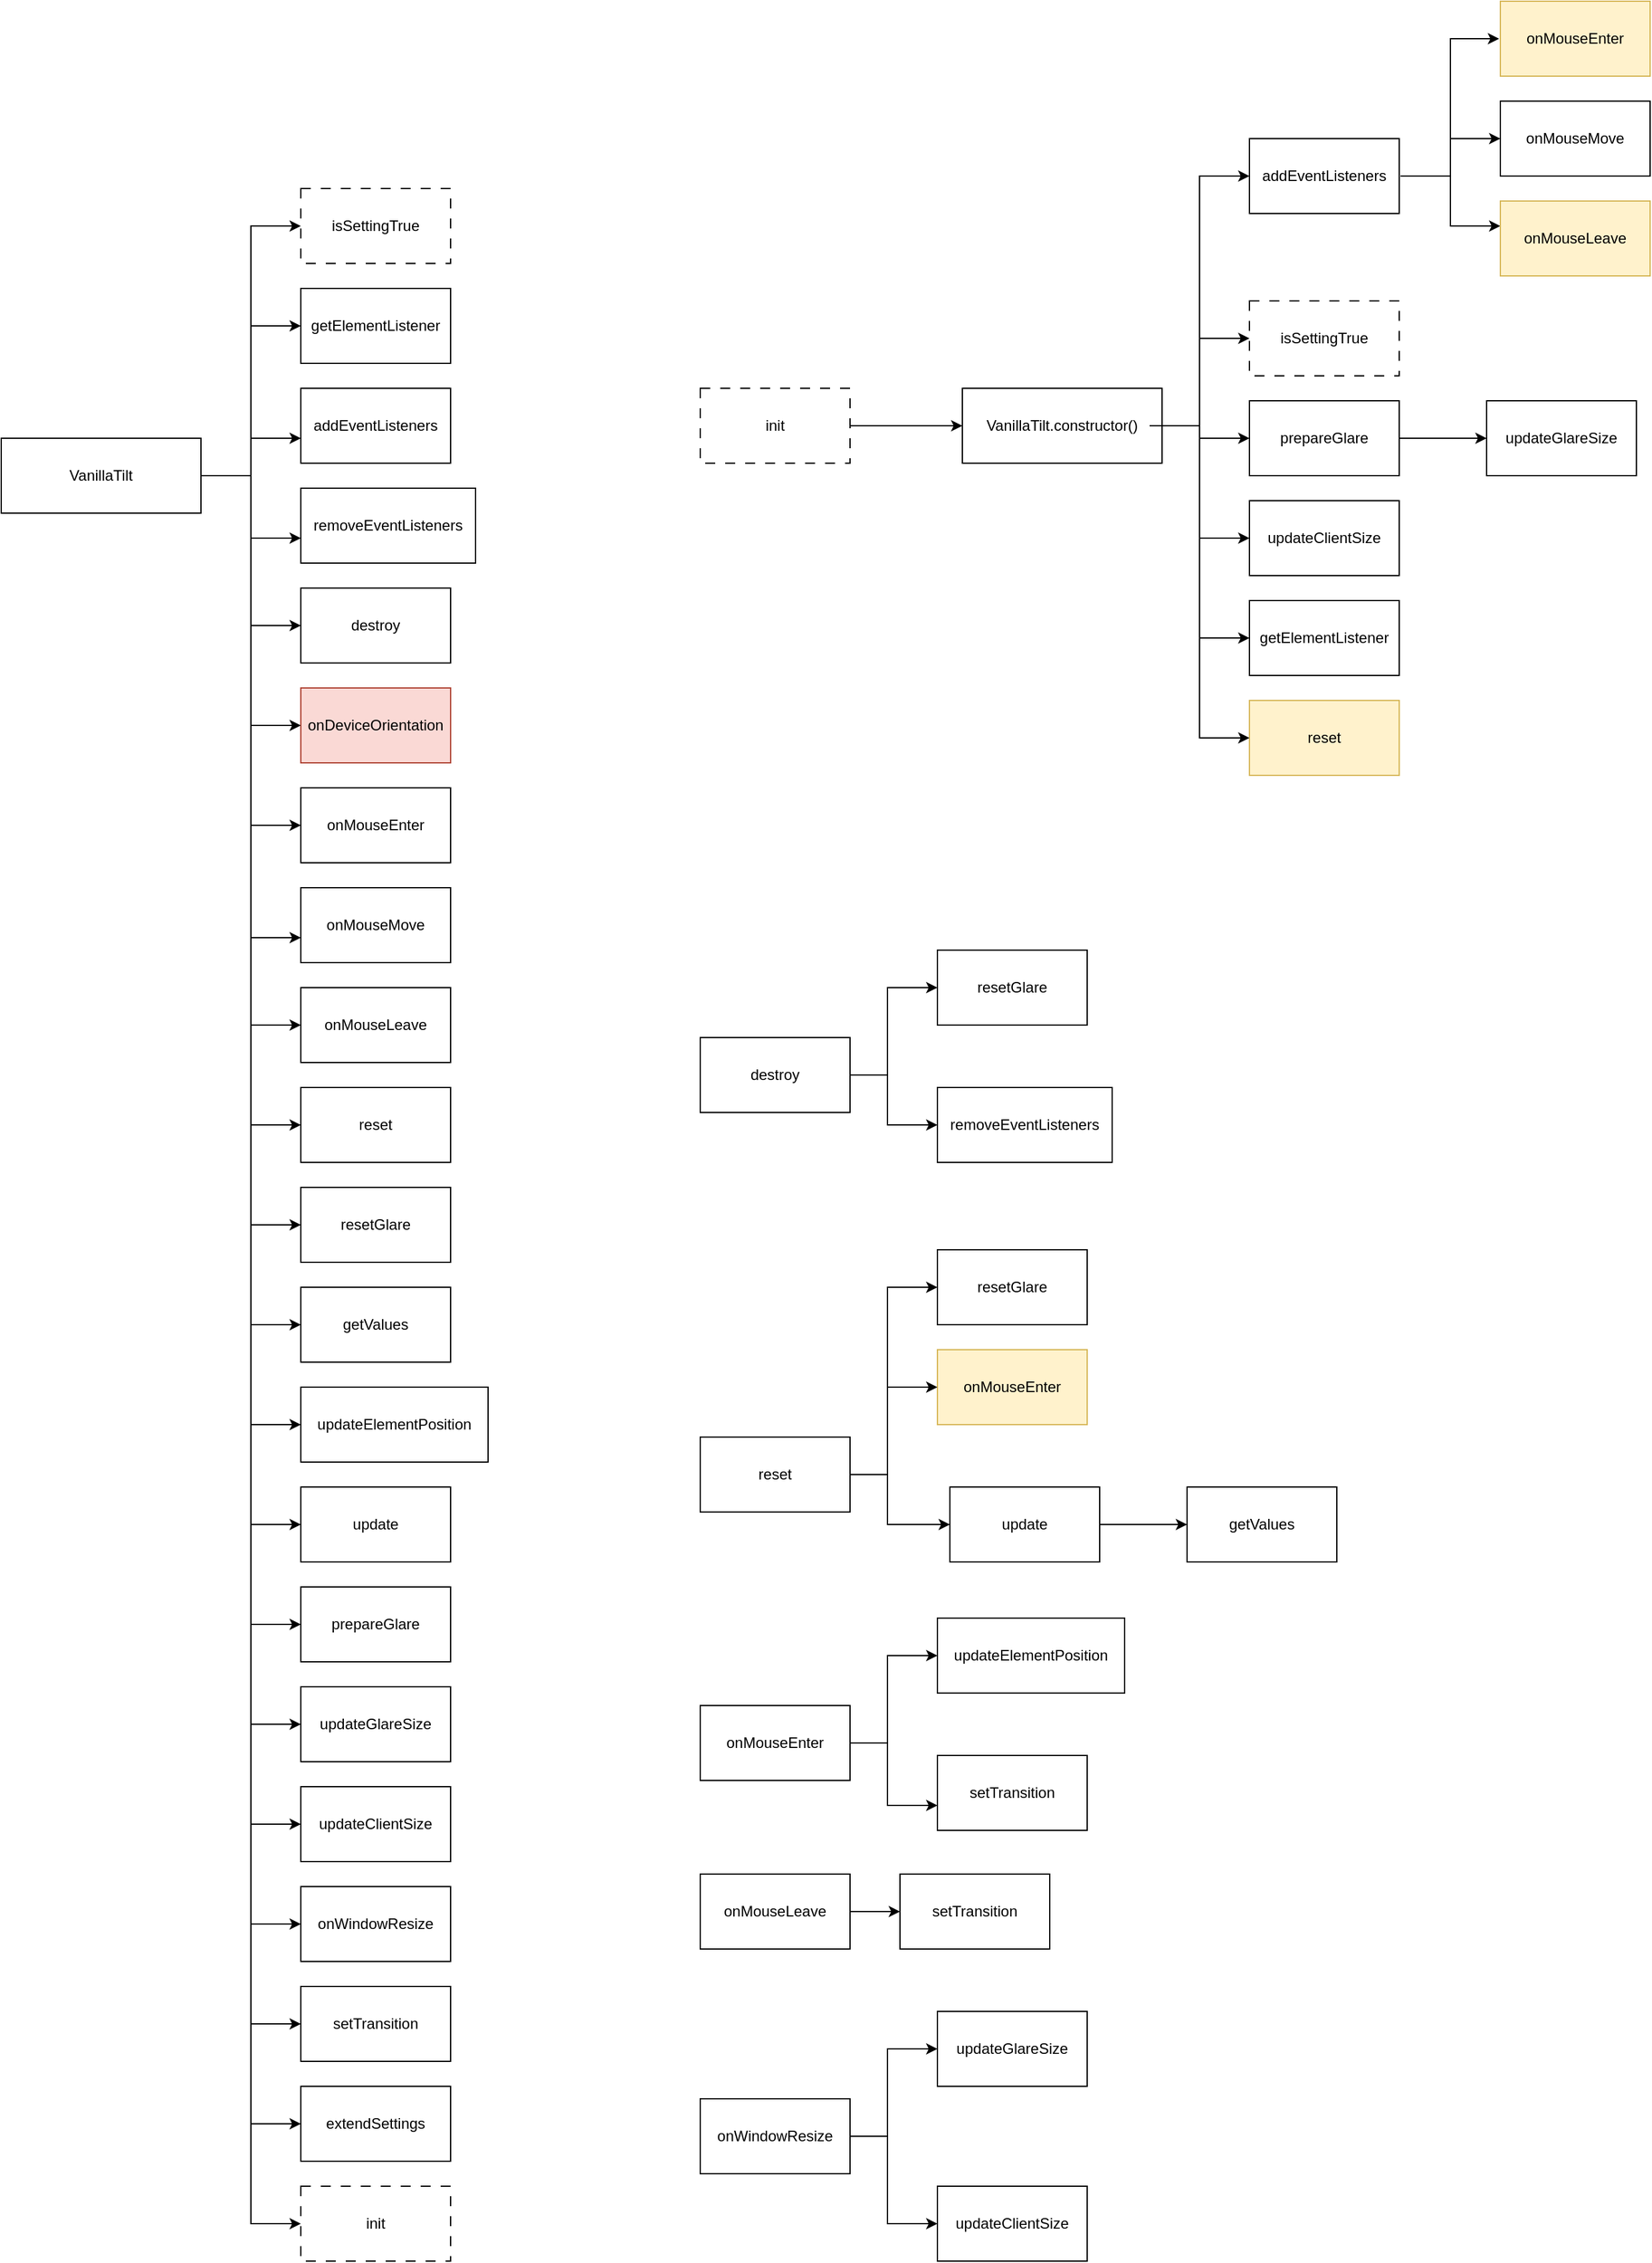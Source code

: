 <mxfile version="26.2.13">
  <diagram name="Страница — 1" id="N5-ZxSQcXmp0OHKJQvgm">
    <mxGraphModel dx="2068" dy="2272" grid="1" gridSize="10" guides="1" tooltips="1" connect="1" arrows="1" fold="1" page="1" pageScale="1" pageWidth="827" pageHeight="1169" math="0" shadow="0">
      <root>
        <mxCell id="0" />
        <mxCell id="1" parent="0" />
        <mxCell id="ayh318rgnSmfKhWwx1QB-1" value="VanillaTilt" style="rounded=0;whiteSpace=wrap;html=1;" parent="1" vertex="1">
          <mxGeometry x="40" y="280" width="160" height="60" as="geometry" />
        </mxCell>
        <mxCell id="ayh318rgnSmfKhWwx1QB-2" value="isSettingTrue" style="rounded=0;whiteSpace=wrap;html=1;dashed=1;dashPattern=8 8;" parent="1" vertex="1">
          <mxGeometry x="280" y="80" width="120" height="60" as="geometry" />
        </mxCell>
        <mxCell id="ayh318rgnSmfKhWwx1QB-4" value="getElementListener" style="rounded=0;whiteSpace=wrap;html=1;" parent="1" vertex="1">
          <mxGeometry x="280" y="160" width="120" height="60" as="geometry" />
        </mxCell>
        <mxCell id="ayh318rgnSmfKhWwx1QB-6" value="addEventListeners" style="rounded=0;whiteSpace=wrap;html=1;" parent="1" vertex="1">
          <mxGeometry x="280" y="240" width="120" height="60" as="geometry" />
        </mxCell>
        <mxCell id="ayh318rgnSmfKhWwx1QB-9" value="removeEventListeners" style="rounded=0;whiteSpace=wrap;html=1;" parent="1" vertex="1">
          <mxGeometry x="280" y="320" width="140" height="60" as="geometry" />
        </mxCell>
        <mxCell id="ayh318rgnSmfKhWwx1QB-11" value="destroy" style="rounded=0;whiteSpace=wrap;html=1;" parent="1" vertex="1">
          <mxGeometry x="280" y="400" width="120" height="60" as="geometry" />
        </mxCell>
        <mxCell id="ayh318rgnSmfKhWwx1QB-13" value="onDeviceOrientation" style="rounded=0;whiteSpace=wrap;html=1;fillColor=#fad9d5;strokeColor=#ae4132;" parent="1" vertex="1">
          <mxGeometry x="280" y="480" width="120" height="60" as="geometry" />
        </mxCell>
        <mxCell id="ayh318rgnSmfKhWwx1QB-16" value="" style="endArrow=classic;html=1;rounded=0;exitX=1;exitY=0.5;exitDx=0;exitDy=0;entryX=0;entryY=0.5;entryDx=0;entryDy=0;" parent="1" source="ayh318rgnSmfKhWwx1QB-1" target="ayh318rgnSmfKhWwx1QB-2" edge="1">
          <mxGeometry width="50" height="50" relative="1" as="geometry">
            <mxPoint x="330" y="330" as="sourcePoint" />
            <mxPoint x="220" y="130" as="targetPoint" />
            <Array as="points">
              <mxPoint x="240" y="310" />
              <mxPoint x="240" y="110" />
            </Array>
          </mxGeometry>
        </mxCell>
        <mxCell id="ayh318rgnSmfKhWwx1QB-17" value="" style="endArrow=classic;html=1;rounded=0;entryX=0;entryY=0.5;entryDx=0;entryDy=0;exitX=1;exitY=0.5;exitDx=0;exitDy=0;" parent="1" source="ayh318rgnSmfKhWwx1QB-1" target="ayh318rgnSmfKhWwx1QB-4" edge="1">
          <mxGeometry width="50" height="50" relative="1" as="geometry">
            <mxPoint x="210" y="330" as="sourcePoint" />
            <mxPoint x="280" y="130" as="targetPoint" />
            <Array as="points">
              <mxPoint x="240" y="310" />
              <mxPoint x="240" y="190" />
            </Array>
          </mxGeometry>
        </mxCell>
        <mxCell id="ayh318rgnSmfKhWwx1QB-18" value="" style="endArrow=classic;html=1;rounded=0;entryX=0;entryY=0.5;entryDx=0;entryDy=0;exitX=1;exitY=0.5;exitDx=0;exitDy=0;" parent="1" source="ayh318rgnSmfKhWwx1QB-1" edge="1">
          <mxGeometry width="50" height="50" relative="1" as="geometry">
            <mxPoint x="210" y="340" as="sourcePoint" />
            <mxPoint x="280" y="280" as="targetPoint" />
            <Array as="points">
              <mxPoint x="240" y="310" />
              <mxPoint x="240" y="280" />
            </Array>
          </mxGeometry>
        </mxCell>
        <mxCell id="ayh318rgnSmfKhWwx1QB-19" value="" style="endArrow=classic;html=1;rounded=0;entryX=0;entryY=0.5;entryDx=0;entryDy=0;" parent="1" target="ayh318rgnSmfKhWwx1QB-13" edge="1">
          <mxGeometry width="50" height="50" relative="1" as="geometry">
            <mxPoint x="240" y="310" as="sourcePoint" />
            <mxPoint x="240" y="650" as="targetPoint" />
            <Array as="points">
              <mxPoint x="240" y="510" />
            </Array>
          </mxGeometry>
        </mxCell>
        <mxCell id="ayh318rgnSmfKhWwx1QB-20" value="" style="endArrow=classic;html=1;rounded=0;entryX=0;entryY=0.5;entryDx=0;entryDy=0;" parent="1" edge="1">
          <mxGeometry width="50" height="50" relative="1" as="geometry">
            <mxPoint x="240" y="230" as="sourcePoint" />
            <mxPoint x="280" y="430" as="targetPoint" />
            <Array as="points">
              <mxPoint x="240" y="430" />
            </Array>
          </mxGeometry>
        </mxCell>
        <mxCell id="ayh318rgnSmfKhWwx1QB-21" value="" style="endArrow=classic;html=1;rounded=0;entryX=0;entryY=0.5;entryDx=0;entryDy=0;" parent="1" edge="1">
          <mxGeometry width="50" height="50" relative="1" as="geometry">
            <mxPoint x="240" y="160" as="sourcePoint" />
            <mxPoint x="280" y="360" as="targetPoint" />
            <Array as="points">
              <mxPoint x="240" y="360" />
            </Array>
          </mxGeometry>
        </mxCell>
        <mxCell id="ayh318rgnSmfKhWwx1QB-22" value="onMouseEnter" style="rounded=0;whiteSpace=wrap;html=1;" parent="1" vertex="1">
          <mxGeometry x="280" y="560" width="120" height="60" as="geometry" />
        </mxCell>
        <mxCell id="ayh318rgnSmfKhWwx1QB-23" value="" style="endArrow=classic;html=1;rounded=0;" parent="1" target="ayh318rgnSmfKhWwx1QB-22" edge="1">
          <mxGeometry width="50" height="50" relative="1" as="geometry">
            <mxPoint x="240" y="390" as="sourcePoint" />
            <mxPoint x="280" y="590" as="targetPoint" />
            <Array as="points">
              <mxPoint x="240" y="590" />
            </Array>
          </mxGeometry>
        </mxCell>
        <mxCell id="ayh318rgnSmfKhWwx1QB-24" value="onMouseMove" style="rounded=0;whiteSpace=wrap;html=1;" parent="1" vertex="1">
          <mxGeometry x="280" y="640" width="120" height="60" as="geometry" />
        </mxCell>
        <mxCell id="ayh318rgnSmfKhWwx1QB-25" value="" style="endArrow=classic;html=1;rounded=0;" parent="1" edge="1">
          <mxGeometry width="50" height="50" relative="1" as="geometry">
            <mxPoint x="240" y="480" as="sourcePoint" />
            <mxPoint x="280" y="680" as="targetPoint" />
            <Array as="points">
              <mxPoint x="240" y="680" />
            </Array>
          </mxGeometry>
        </mxCell>
        <mxCell id="ayh318rgnSmfKhWwx1QB-26" value="onMouseLeave" style="rounded=0;whiteSpace=wrap;html=1;" parent="1" vertex="1">
          <mxGeometry x="280" y="720" width="120" height="60" as="geometry" />
        </mxCell>
        <mxCell id="ayh318rgnSmfKhWwx1QB-27" value="" style="endArrow=classic;html=1;rounded=0;" parent="1" edge="1">
          <mxGeometry width="50" height="50" relative="1" as="geometry">
            <mxPoint x="240" y="550" as="sourcePoint" />
            <mxPoint x="280" y="750" as="targetPoint" />
            <Array as="points">
              <mxPoint x="240" y="750" />
            </Array>
          </mxGeometry>
        </mxCell>
        <mxCell id="ayh318rgnSmfKhWwx1QB-28" value="reset" style="rounded=0;whiteSpace=wrap;html=1;" parent="1" vertex="1">
          <mxGeometry x="280" y="800" width="120" height="60" as="geometry" />
        </mxCell>
        <mxCell id="ayh318rgnSmfKhWwx1QB-29" value="" style="endArrow=classic;html=1;rounded=0;" parent="1" edge="1">
          <mxGeometry width="50" height="50" relative="1" as="geometry">
            <mxPoint x="240" y="630" as="sourcePoint" />
            <mxPoint x="280" y="830" as="targetPoint" />
            <Array as="points">
              <mxPoint x="240" y="830" />
            </Array>
          </mxGeometry>
        </mxCell>
        <mxCell id="ayh318rgnSmfKhWwx1QB-30" value="resetGlare" style="rounded=0;whiteSpace=wrap;html=1;" parent="1" vertex="1">
          <mxGeometry x="280" y="880" width="120" height="60" as="geometry" />
        </mxCell>
        <mxCell id="ayh318rgnSmfKhWwx1QB-31" value="" style="endArrow=classic;html=1;rounded=0;" parent="1" edge="1">
          <mxGeometry width="50" height="50" relative="1" as="geometry">
            <mxPoint x="240" y="710" as="sourcePoint" />
            <mxPoint x="280" y="910" as="targetPoint" />
            <Array as="points">
              <mxPoint x="240" y="910" />
            </Array>
          </mxGeometry>
        </mxCell>
        <mxCell id="ayh318rgnSmfKhWwx1QB-32" value="getValues" style="rounded=0;whiteSpace=wrap;html=1;" parent="1" vertex="1">
          <mxGeometry x="280" y="960" width="120" height="60" as="geometry" />
        </mxCell>
        <mxCell id="ayh318rgnSmfKhWwx1QB-33" value="" style="endArrow=classic;html=1;rounded=0;" parent="1" edge="1">
          <mxGeometry width="50" height="50" relative="1" as="geometry">
            <mxPoint x="240" y="790" as="sourcePoint" />
            <mxPoint x="280" y="990" as="targetPoint" />
            <Array as="points">
              <mxPoint x="240" y="990" />
            </Array>
          </mxGeometry>
        </mxCell>
        <mxCell id="ayh318rgnSmfKhWwx1QB-34" value="updateElementPosition" style="rounded=0;whiteSpace=wrap;html=1;" parent="1" vertex="1">
          <mxGeometry x="280" y="1040" width="150" height="60" as="geometry" />
        </mxCell>
        <mxCell id="ayh318rgnSmfKhWwx1QB-35" value="" style="endArrow=classic;html=1;rounded=0;" parent="1" edge="1">
          <mxGeometry width="50" height="50" relative="1" as="geometry">
            <mxPoint x="240" y="870" as="sourcePoint" />
            <mxPoint x="280" y="1070" as="targetPoint" />
            <Array as="points">
              <mxPoint x="240" y="1070" />
            </Array>
          </mxGeometry>
        </mxCell>
        <mxCell id="ayh318rgnSmfKhWwx1QB-37" value="" style="endArrow=classic;html=1;rounded=0;" parent="1" edge="1">
          <mxGeometry width="50" height="50" relative="1" as="geometry">
            <mxPoint x="240" y="950" as="sourcePoint" />
            <mxPoint x="280" y="1150" as="targetPoint" />
            <Array as="points">
              <mxPoint x="240" y="1150" />
            </Array>
          </mxGeometry>
        </mxCell>
        <mxCell id="ayh318rgnSmfKhWwx1QB-39" value="update" style="rounded=0;whiteSpace=wrap;html=1;" parent="1" vertex="1">
          <mxGeometry x="280" y="1120" width="120" height="60" as="geometry" />
        </mxCell>
        <mxCell id="ayh318rgnSmfKhWwx1QB-40" value="prepareGlare" style="rounded=0;whiteSpace=wrap;html=1;" parent="1" vertex="1">
          <mxGeometry x="280" y="1200" width="120" height="60" as="geometry" />
        </mxCell>
        <mxCell id="ayh318rgnSmfKhWwx1QB-41" value="" style="endArrow=classic;html=1;rounded=0;" parent="1" edge="1">
          <mxGeometry width="50" height="50" relative="1" as="geometry">
            <mxPoint x="240" y="1030" as="sourcePoint" />
            <mxPoint x="280" y="1230" as="targetPoint" />
            <Array as="points">
              <mxPoint x="240" y="1230" />
            </Array>
          </mxGeometry>
        </mxCell>
        <mxCell id="ayh318rgnSmfKhWwx1QB-42" value="updateGlareSize" style="rounded=0;whiteSpace=wrap;html=1;" parent="1" vertex="1">
          <mxGeometry x="280" y="1280" width="120" height="60" as="geometry" />
        </mxCell>
        <mxCell id="ayh318rgnSmfKhWwx1QB-43" value="" style="endArrow=classic;html=1;rounded=0;" parent="1" edge="1">
          <mxGeometry width="50" height="50" relative="1" as="geometry">
            <mxPoint x="240" y="1110" as="sourcePoint" />
            <mxPoint x="280" y="1310" as="targetPoint" />
            <Array as="points">
              <mxPoint x="240" y="1310" />
            </Array>
          </mxGeometry>
        </mxCell>
        <mxCell id="ayh318rgnSmfKhWwx1QB-44" value="updateClientSize" style="rounded=0;whiteSpace=wrap;html=1;" parent="1" vertex="1">
          <mxGeometry x="280" y="1360" width="120" height="60" as="geometry" />
        </mxCell>
        <mxCell id="ayh318rgnSmfKhWwx1QB-45" value="" style="endArrow=classic;html=1;rounded=0;" parent="1" edge="1">
          <mxGeometry width="50" height="50" relative="1" as="geometry">
            <mxPoint x="240" y="1190" as="sourcePoint" />
            <mxPoint x="280" y="1390" as="targetPoint" />
            <Array as="points">
              <mxPoint x="240" y="1390" />
            </Array>
          </mxGeometry>
        </mxCell>
        <mxCell id="ayh318rgnSmfKhWwx1QB-46" value="onWindowResize" style="rounded=0;whiteSpace=wrap;html=1;" parent="1" vertex="1">
          <mxGeometry x="280" y="1440" width="120" height="60" as="geometry" />
        </mxCell>
        <mxCell id="ayh318rgnSmfKhWwx1QB-47" value="" style="endArrow=classic;html=1;rounded=0;" parent="1" edge="1">
          <mxGeometry width="50" height="50" relative="1" as="geometry">
            <mxPoint x="240" y="1270" as="sourcePoint" />
            <mxPoint x="280" y="1470" as="targetPoint" />
            <Array as="points">
              <mxPoint x="240" y="1470" />
            </Array>
          </mxGeometry>
        </mxCell>
        <mxCell id="ayh318rgnSmfKhWwx1QB-48" value="setTransition" style="rounded=0;whiteSpace=wrap;html=1;" parent="1" vertex="1">
          <mxGeometry x="280" y="1520" width="120" height="60" as="geometry" />
        </mxCell>
        <mxCell id="ayh318rgnSmfKhWwx1QB-49" value="" style="endArrow=classic;html=1;rounded=0;" parent="1" edge="1">
          <mxGeometry width="50" height="50" relative="1" as="geometry">
            <mxPoint x="240" y="1350" as="sourcePoint" />
            <mxPoint x="280" y="1550" as="targetPoint" />
            <Array as="points">
              <mxPoint x="240" y="1550" />
            </Array>
          </mxGeometry>
        </mxCell>
        <mxCell id="ayh318rgnSmfKhWwx1QB-50" value="extendSettings" style="rounded=0;whiteSpace=wrap;html=1;" parent="1" vertex="1">
          <mxGeometry x="280" y="1600" width="120" height="60" as="geometry" />
        </mxCell>
        <mxCell id="ayh318rgnSmfKhWwx1QB-51" value="" style="endArrow=classic;html=1;rounded=0;" parent="1" edge="1">
          <mxGeometry width="50" height="50" relative="1" as="geometry">
            <mxPoint x="240" y="1430" as="sourcePoint" />
            <mxPoint x="280" y="1630" as="targetPoint" />
            <Array as="points">
              <mxPoint x="240" y="1630" />
            </Array>
          </mxGeometry>
        </mxCell>
        <mxCell id="ayh318rgnSmfKhWwx1QB-52" value="init" style="rounded=0;whiteSpace=wrap;html=1;dashed=1;dashPattern=8 8;" parent="1" vertex="1">
          <mxGeometry x="280" y="1680" width="120" height="60" as="geometry" />
        </mxCell>
        <mxCell id="ayh318rgnSmfKhWwx1QB-53" value="" style="endArrow=classic;html=1;rounded=0;" parent="1" edge="1">
          <mxGeometry width="50" height="50" relative="1" as="geometry">
            <mxPoint x="240" y="1510" as="sourcePoint" />
            <mxPoint x="280" y="1710" as="targetPoint" />
            <Array as="points">
              <mxPoint x="240" y="1710" />
            </Array>
          </mxGeometry>
        </mxCell>
        <mxCell id="VMCY2TgG7IbbnuBbwzfu-1" value="init" style="rounded=0;whiteSpace=wrap;html=1;dashed=1;dashPattern=8 8;" parent="1" vertex="1">
          <mxGeometry x="600" y="240" width="120" height="60" as="geometry" />
        </mxCell>
        <mxCell id="VMCY2TgG7IbbnuBbwzfu-2" value="" style="endArrow=classic;html=1;rounded=0;exitX=1;exitY=0.5;exitDx=0;exitDy=0;" parent="1" source="VMCY2TgG7IbbnuBbwzfu-1" target="VMCY2TgG7IbbnuBbwzfu-3" edge="1">
          <mxGeometry width="50" height="50" relative="1" as="geometry">
            <mxPoint x="390" y="410" as="sourcePoint" />
            <mxPoint x="810" y="270" as="targetPoint" />
          </mxGeometry>
        </mxCell>
        <mxCell id="VMCY2TgG7IbbnuBbwzfu-3" value="VanillaTilt.constructor()" style="rounded=0;whiteSpace=wrap;html=1;" parent="1" vertex="1">
          <mxGeometry x="810" y="240" width="160" height="60" as="geometry" />
        </mxCell>
        <mxCell id="VMCY2TgG7IbbnuBbwzfu-4" value="getElementListener" style="rounded=0;whiteSpace=wrap;html=1;" parent="1" vertex="1">
          <mxGeometry x="1040" y="410" width="120" height="60" as="geometry" />
        </mxCell>
        <mxCell id="VMCY2TgG7IbbnuBbwzfu-6" value="isSettingTrue" style="rounded=0;whiteSpace=wrap;html=1;dashed=1;dashPattern=8 8;" parent="1" vertex="1">
          <mxGeometry x="1040" y="170" width="120" height="60" as="geometry" />
        </mxCell>
        <mxCell id="VMCY2TgG7IbbnuBbwzfu-7" value="" style="endArrow=classic;html=1;rounded=0;exitX=1;exitY=0.5;exitDx=0;exitDy=0;entryX=0;entryY=0.5;entryDx=0;entryDy=0;" parent="1" target="VMCY2TgG7IbbnuBbwzfu-6" edge="1">
          <mxGeometry width="50" height="50" relative="1" as="geometry">
            <mxPoint x="970" y="270" as="sourcePoint" />
            <mxPoint x="1040" y="120" as="targetPoint" />
            <Array as="points">
              <mxPoint x="1000" y="270" />
              <mxPoint x="1000" y="200" />
            </Array>
          </mxGeometry>
        </mxCell>
        <mxCell id="VMCY2TgG7IbbnuBbwzfu-8" value="prepareGlare" style="rounded=0;whiteSpace=wrap;html=1;" parent="1" vertex="1">
          <mxGeometry x="1040" y="250" width="120" height="60" as="geometry" />
        </mxCell>
        <mxCell id="VMCY2TgG7IbbnuBbwzfu-10" value="updateClientSize" style="rounded=0;whiteSpace=wrap;html=1;" parent="1" vertex="1">
          <mxGeometry x="1040" y="330" width="120" height="60" as="geometry" />
        </mxCell>
        <mxCell id="VMCY2TgG7IbbnuBbwzfu-11" value="" style="endArrow=classic;html=1;rounded=0;entryX=0;entryY=0.5;entryDx=0;entryDy=0;" parent="1" edge="1">
          <mxGeometry width="50" height="50" relative="1" as="geometry">
            <mxPoint x="1000" y="160" as="sourcePoint" />
            <mxPoint x="1040" y="360" as="targetPoint" />
            <Array as="points">
              <mxPoint x="1000" y="360" />
            </Array>
          </mxGeometry>
        </mxCell>
        <mxCell id="VMCY2TgG7IbbnuBbwzfu-12" value="" style="endArrow=classic;html=1;rounded=0;entryX=0;entryY=0.5;entryDx=0;entryDy=0;" parent="1" edge="1">
          <mxGeometry width="50" height="50" relative="1" as="geometry">
            <mxPoint x="1000" y="170" as="sourcePoint" />
            <mxPoint x="1040" y="280" as="targetPoint" />
            <Array as="points">
              <mxPoint x="1000" y="280" />
            </Array>
          </mxGeometry>
        </mxCell>
        <mxCell id="VMCY2TgG7IbbnuBbwzfu-13" value="addEventListeners" style="rounded=0;whiteSpace=wrap;html=1;" parent="1" vertex="1">
          <mxGeometry x="1040" y="40" width="120" height="60" as="geometry" />
        </mxCell>
        <mxCell id="VMCY2TgG7IbbnuBbwzfu-14" value="" style="endArrow=classic;html=1;rounded=0;entryX=0;entryY=0.5;entryDx=0;entryDy=0;" parent="1" edge="1">
          <mxGeometry width="50" height="50" relative="1" as="geometry">
            <mxPoint x="1000" y="240" as="sourcePoint" />
            <mxPoint x="1040" y="440" as="targetPoint" />
            <Array as="points">
              <mxPoint x="1000" y="440" />
            </Array>
          </mxGeometry>
        </mxCell>
        <mxCell id="VMCY2TgG7IbbnuBbwzfu-15" value="reset" style="rounded=0;whiteSpace=wrap;html=1;fillColor=#fff2cc;strokeColor=#d6b656;" parent="1" vertex="1">
          <mxGeometry x="1040" y="490" width="120" height="60" as="geometry" />
        </mxCell>
        <mxCell id="VMCY2TgG7IbbnuBbwzfu-16" value="" style="endArrow=classic;html=1;rounded=0;entryX=0;entryY=0.5;entryDx=0;entryDy=0;" parent="1" edge="1">
          <mxGeometry width="50" height="50" relative="1" as="geometry">
            <mxPoint x="1000" y="320" as="sourcePoint" />
            <mxPoint x="1040" y="520" as="targetPoint" />
            <Array as="points">
              <mxPoint x="1000" y="520" />
            </Array>
          </mxGeometry>
        </mxCell>
        <mxCell id="VMCY2TgG7IbbnuBbwzfu-17" value="updateGlareSize" style="rounded=0;whiteSpace=wrap;html=1;" parent="1" vertex="1">
          <mxGeometry x="1230" y="250" width="120" height="60" as="geometry" />
        </mxCell>
        <mxCell id="VMCY2TgG7IbbnuBbwzfu-18" value="" style="endArrow=classic;html=1;rounded=0;exitX=1;exitY=0.5;exitDx=0;exitDy=0;entryX=0;entryY=0.5;entryDx=0;entryDy=0;" parent="1" source="VMCY2TgG7IbbnuBbwzfu-8" target="VMCY2TgG7IbbnuBbwzfu-17" edge="1">
          <mxGeometry width="50" height="50" relative="1" as="geometry">
            <mxPoint x="930" y="420" as="sourcePoint" />
            <mxPoint x="980" y="370" as="targetPoint" />
          </mxGeometry>
        </mxCell>
        <mxCell id="VMCY2TgG7IbbnuBbwzfu-47" value="destroy" style="rounded=0;whiteSpace=wrap;html=1;" parent="1" vertex="1">
          <mxGeometry x="600" y="760" width="120" height="60" as="geometry" />
        </mxCell>
        <mxCell id="VMCY2TgG7IbbnuBbwzfu-49" value="resetGlare" style="rounded=0;whiteSpace=wrap;html=1;" parent="1" vertex="1">
          <mxGeometry x="790" y="690" width="120" height="60" as="geometry" />
        </mxCell>
        <mxCell id="VMCY2TgG7IbbnuBbwzfu-50" value="" style="endArrow=classic;html=1;rounded=0;exitX=1;exitY=0.5;exitDx=0;exitDy=0;" parent="1" edge="1">
          <mxGeometry width="50" height="50" relative="1" as="geometry">
            <mxPoint x="720" y="790" as="sourcePoint" />
            <mxPoint x="790" y="720" as="targetPoint" />
            <Array as="points">
              <mxPoint x="750" y="790" />
              <mxPoint x="750" y="720" />
            </Array>
          </mxGeometry>
        </mxCell>
        <mxCell id="VMCY2TgG7IbbnuBbwzfu-51" value="removeEventListeners" style="rounded=0;whiteSpace=wrap;html=1;" parent="1" vertex="1">
          <mxGeometry x="790" y="800" width="140" height="60" as="geometry" />
        </mxCell>
        <mxCell id="VMCY2TgG7IbbnuBbwzfu-52" value="" style="endArrow=classic;html=1;rounded=0;entryX=0;entryY=0.5;entryDx=0;entryDy=0;" parent="1" edge="1">
          <mxGeometry width="50" height="50" relative="1" as="geometry">
            <mxPoint x="750" y="720" as="sourcePoint" />
            <mxPoint x="790" y="830" as="targetPoint" />
            <Array as="points">
              <mxPoint x="750" y="830" />
            </Array>
          </mxGeometry>
        </mxCell>
        <mxCell id="VMCY2TgG7IbbnuBbwzfu-66" value="reset" style="rounded=0;whiteSpace=wrap;html=1;" parent="1" vertex="1">
          <mxGeometry x="600" y="1080" width="120" height="60" as="geometry" />
        </mxCell>
        <mxCell id="VMCY2TgG7IbbnuBbwzfu-68" value="onMouseEnter" style="rounded=0;whiteSpace=wrap;html=1;fillColor=#fff2cc;strokeColor=#d6b656;" parent="1" vertex="1">
          <mxGeometry x="790" y="1010" width="120" height="60" as="geometry" />
        </mxCell>
        <mxCell id="VMCY2TgG7IbbnuBbwzfu-69" value="resetGlare" style="rounded=0;whiteSpace=wrap;html=1;" parent="1" vertex="1">
          <mxGeometry x="790" y="930" width="120" height="60" as="geometry" />
        </mxCell>
        <mxCell id="VMCY2TgG7IbbnuBbwzfu-70" value="update" style="rounded=0;whiteSpace=wrap;html=1;" parent="1" vertex="1">
          <mxGeometry x="800" y="1120" width="120" height="60" as="geometry" />
        </mxCell>
        <mxCell id="VMCY2TgG7IbbnuBbwzfu-71" value="" style="endArrow=classic;html=1;rounded=0;exitX=1;exitY=0.5;exitDx=0;exitDy=0;entryX=0;entryY=0.5;entryDx=0;entryDy=0;" parent="1" edge="1">
          <mxGeometry width="50" height="50" relative="1" as="geometry">
            <mxPoint x="720" y="1110" as="sourcePoint" />
            <mxPoint x="790" y="960" as="targetPoint" />
            <Array as="points">
              <mxPoint x="750" y="1110" />
              <mxPoint x="750" y="960" />
            </Array>
          </mxGeometry>
        </mxCell>
        <mxCell id="VMCY2TgG7IbbnuBbwzfu-72" value="" style="endArrow=classic;html=1;rounded=0;exitX=1;exitY=0.5;exitDx=0;exitDy=0;entryX=0;entryY=0.5;entryDx=0;entryDy=0;" parent="1" edge="1">
          <mxGeometry width="50" height="50" relative="1" as="geometry">
            <mxPoint x="720" y="1110" as="sourcePoint" />
            <mxPoint x="790" y="1040" as="targetPoint" />
            <Array as="points">
              <mxPoint x="750" y="1110" />
              <mxPoint x="750" y="1040" />
            </Array>
          </mxGeometry>
        </mxCell>
        <mxCell id="VMCY2TgG7IbbnuBbwzfu-73" value="" style="endArrow=classic;html=1;rounded=0;" parent="1" edge="1">
          <mxGeometry width="50" height="50" relative="1" as="geometry">
            <mxPoint x="750" y="1100" as="sourcePoint" />
            <mxPoint x="800" y="1150" as="targetPoint" />
            <Array as="points">
              <mxPoint x="750" y="1150" />
            </Array>
          </mxGeometry>
        </mxCell>
        <mxCell id="VMCY2TgG7IbbnuBbwzfu-74" value="getValues" style="rounded=0;whiteSpace=wrap;html=1;" parent="1" vertex="1">
          <mxGeometry x="990" y="1120" width="120" height="60" as="geometry" />
        </mxCell>
        <mxCell id="VMCY2TgG7IbbnuBbwzfu-75" value="" style="endArrow=classic;html=1;rounded=0;entryX=0;entryY=0.5;entryDx=0;entryDy=0;" parent="1" target="VMCY2TgG7IbbnuBbwzfu-74" edge="1">
          <mxGeometry width="50" height="50" relative="1" as="geometry">
            <mxPoint x="920" y="1150" as="sourcePoint" />
            <mxPoint x="970" y="1100" as="targetPoint" />
          </mxGeometry>
        </mxCell>
        <mxCell id="VMCY2TgG7IbbnuBbwzfu-80" value="" style="endArrow=classic;html=1;rounded=0;exitX=1;exitY=0.5;exitDx=0;exitDy=0;entryX=0;entryY=0.5;entryDx=0;entryDy=0;" parent="1" edge="1">
          <mxGeometry width="50" height="50" relative="1" as="geometry">
            <mxPoint x="960" y="270" as="sourcePoint" />
            <mxPoint x="1040" y="70" as="targetPoint" />
            <Array as="points">
              <mxPoint x="1000" y="270" />
              <mxPoint x="1000" y="70" />
            </Array>
          </mxGeometry>
        </mxCell>
        <mxCell id="um891HU0fh0emwV5Nlyu-1" value="" style="endArrow=classic;html=1;rounded=0;exitX=1;exitY=0.5;exitDx=0;exitDy=0;" edge="1" parent="1">
          <mxGeometry width="50" height="50" relative="1" as="geometry">
            <mxPoint x="1161" y="70" as="sourcePoint" />
            <mxPoint x="1240" y="-40" as="targetPoint" />
            <Array as="points">
              <mxPoint x="1201" y="70" />
              <mxPoint x="1201" y="-40" />
            </Array>
          </mxGeometry>
        </mxCell>
        <mxCell id="um891HU0fh0emwV5Nlyu-2" value="onMouseEnter" style="rounded=0;whiteSpace=wrap;html=1;fillColor=#fff2cc;strokeColor=#d6b656;" vertex="1" parent="1">
          <mxGeometry x="1241" y="-70" width="120" height="60" as="geometry" />
        </mxCell>
        <mxCell id="um891HU0fh0emwV5Nlyu-3" value="" style="endArrow=classic;html=1;rounded=0;exitX=1;exitY=0.5;exitDx=0;exitDy=0;" edge="1" parent="1">
          <mxGeometry width="50" height="50" relative="1" as="geometry">
            <mxPoint x="1161" y="70" as="sourcePoint" />
            <mxPoint x="1241" y="40" as="targetPoint" />
            <Array as="points">
              <mxPoint x="1201" y="70" />
              <mxPoint x="1201" y="40" />
            </Array>
          </mxGeometry>
        </mxCell>
        <mxCell id="um891HU0fh0emwV5Nlyu-4" value="onMouseMove" style="rounded=0;whiteSpace=wrap;html=1;" vertex="1" parent="1">
          <mxGeometry x="1241" y="10" width="120" height="60" as="geometry" />
        </mxCell>
        <mxCell id="um891HU0fh0emwV5Nlyu-5" value="" style="endArrow=classic;html=1;rounded=0;entryX=0;entryY=0.5;entryDx=0;entryDy=0;" edge="1" parent="1">
          <mxGeometry width="50" height="50" relative="1" as="geometry">
            <mxPoint x="1201" as="sourcePoint" />
            <mxPoint x="1241" y="110" as="targetPoint" />
            <Array as="points">
              <mxPoint x="1201" y="110" />
            </Array>
          </mxGeometry>
        </mxCell>
        <mxCell id="um891HU0fh0emwV5Nlyu-6" value="onMouseLeave" style="rounded=0;whiteSpace=wrap;html=1;fillColor=#fff2cc;strokeColor=#d6b656;" vertex="1" parent="1">
          <mxGeometry x="1241" y="90" width="120" height="60" as="geometry" />
        </mxCell>
        <mxCell id="um891HU0fh0emwV5Nlyu-13" value="onMouseEnter" style="rounded=0;whiteSpace=wrap;html=1;" vertex="1" parent="1">
          <mxGeometry x="600" y="1295" width="120" height="60" as="geometry" />
        </mxCell>
        <mxCell id="um891HU0fh0emwV5Nlyu-15" value="updateElementPosition" style="rounded=0;whiteSpace=wrap;html=1;" vertex="1" parent="1">
          <mxGeometry x="790" y="1225" width="150" height="60" as="geometry" />
        </mxCell>
        <mxCell id="um891HU0fh0emwV5Nlyu-16" value="" style="endArrow=classic;html=1;rounded=0;exitX=1;exitY=0.5;exitDx=0;exitDy=0;" edge="1" parent="1">
          <mxGeometry width="50" height="50" relative="1" as="geometry">
            <mxPoint x="720" y="1325" as="sourcePoint" />
            <mxPoint x="790" y="1255" as="targetPoint" />
            <Array as="points">
              <mxPoint x="750" y="1325" />
              <mxPoint x="750" y="1255" />
            </Array>
          </mxGeometry>
        </mxCell>
        <mxCell id="um891HU0fh0emwV5Nlyu-17" value="setTransition" style="rounded=0;whiteSpace=wrap;html=1;" vertex="1" parent="1">
          <mxGeometry x="790" y="1335" width="120" height="60" as="geometry" />
        </mxCell>
        <mxCell id="um891HU0fh0emwV5Nlyu-18" value="" style="endArrow=classic;html=1;rounded=0;entryX=0;entryY=0.5;entryDx=0;entryDy=0;" edge="1" parent="1">
          <mxGeometry width="50" height="50" relative="1" as="geometry">
            <mxPoint x="750" y="1265" as="sourcePoint" />
            <mxPoint x="790" y="1375" as="targetPoint" />
            <Array as="points">
              <mxPoint x="750" y="1375" />
            </Array>
          </mxGeometry>
        </mxCell>
        <mxCell id="um891HU0fh0emwV5Nlyu-19" value="onMouseLeave" style="rounded=0;whiteSpace=wrap;html=1;" vertex="1" parent="1">
          <mxGeometry x="600" y="1430" width="120" height="60" as="geometry" />
        </mxCell>
        <mxCell id="um891HU0fh0emwV5Nlyu-20" value="setTransition" style="rounded=0;whiteSpace=wrap;html=1;" vertex="1" parent="1">
          <mxGeometry x="760" y="1430" width="120" height="60" as="geometry" />
        </mxCell>
        <mxCell id="um891HU0fh0emwV5Nlyu-21" value="" style="endArrow=classic;html=1;rounded=0;exitX=1;exitY=0.5;exitDx=0;exitDy=0;entryX=0;entryY=0.5;entryDx=0;entryDy=0;" edge="1" parent="1" source="um891HU0fh0emwV5Nlyu-19" target="um891HU0fh0emwV5Nlyu-20">
          <mxGeometry width="50" height="50" relative="1" as="geometry">
            <mxPoint x="800" y="1220" as="sourcePoint" />
            <mxPoint x="850" y="1170" as="targetPoint" />
          </mxGeometry>
        </mxCell>
        <mxCell id="um891HU0fh0emwV5Nlyu-22" value="onWindowResize" style="rounded=0;whiteSpace=wrap;html=1;" vertex="1" parent="1">
          <mxGeometry x="600" y="1610" width="120" height="60" as="geometry" />
        </mxCell>
        <mxCell id="um891HU0fh0emwV5Nlyu-23" value="" style="endArrow=classic;html=1;rounded=0;exitX=1;exitY=0.5;exitDx=0;exitDy=0;" edge="1" parent="1">
          <mxGeometry width="50" height="50" relative="1" as="geometry">
            <mxPoint x="720" y="1640" as="sourcePoint" />
            <mxPoint x="790" y="1570" as="targetPoint" />
            <Array as="points">
              <mxPoint x="750" y="1640" />
              <mxPoint x="750" y="1570" />
            </Array>
          </mxGeometry>
        </mxCell>
        <mxCell id="um891HU0fh0emwV5Nlyu-24" value="" style="endArrow=classic;html=1;rounded=0;entryX=0;entryY=0.5;entryDx=0;entryDy=0;" edge="1" parent="1">
          <mxGeometry width="50" height="50" relative="1" as="geometry">
            <mxPoint x="750" y="1600" as="sourcePoint" />
            <mxPoint x="790" y="1710" as="targetPoint" />
            <Array as="points">
              <mxPoint x="750" y="1710" />
            </Array>
          </mxGeometry>
        </mxCell>
        <mxCell id="um891HU0fh0emwV5Nlyu-25" value="updateGlareSize" style="rounded=0;whiteSpace=wrap;html=1;" vertex="1" parent="1">
          <mxGeometry x="790" y="1540" width="120" height="60" as="geometry" />
        </mxCell>
        <mxCell id="um891HU0fh0emwV5Nlyu-26" value="updateClientSize" style="rounded=0;whiteSpace=wrap;html=1;" vertex="1" parent="1">
          <mxGeometry x="790" y="1680" width="120" height="60" as="geometry" />
        </mxCell>
      </root>
    </mxGraphModel>
  </diagram>
</mxfile>
